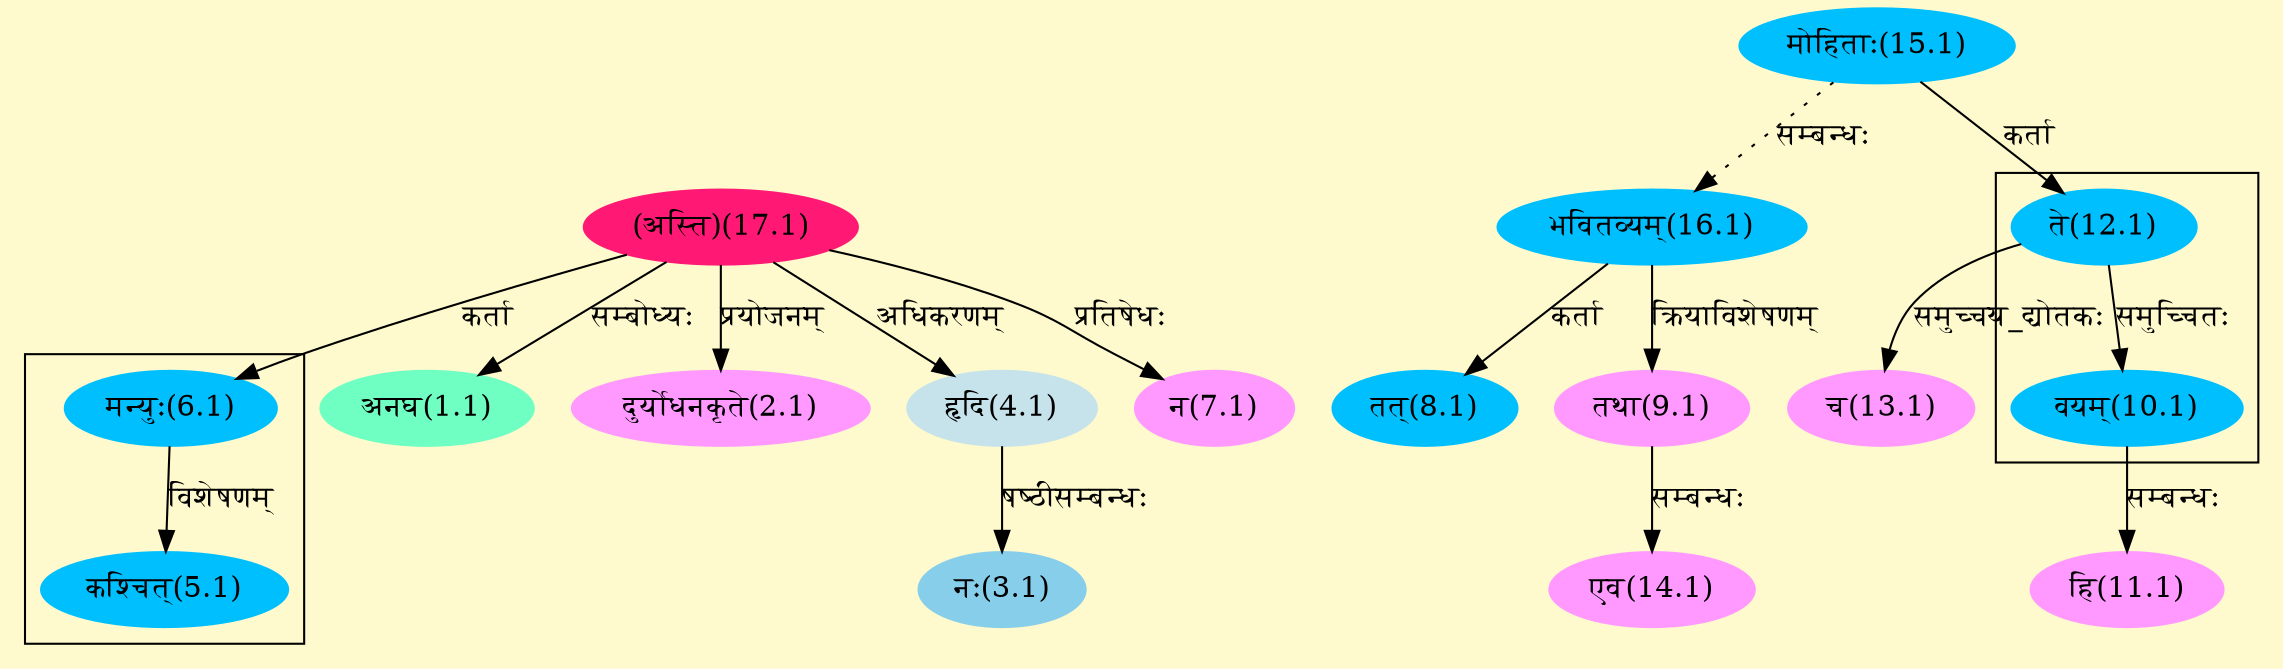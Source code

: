 digraph G{
rankdir=BT;
 compound=true;
 bgcolor="lemonchiffon1";

subgraph cluster_1{
Node5_1 [style=filled, color="#00BFFF" label = "कश्चित्(5.1)"]
Node6_1 [style=filled, color="#00BFFF" label = "मन्युः(6.1)"]

}

subgraph cluster_2{
Node10_1 [style=filled, color="#00BFFF" label = "वयम्(10.1)"]
Node12_1 [style=filled, color="#00BFFF" label = "ते(12.1)"]

}
Node1_1 [style=filled, color="#6FFFC3" label = "अनघ(1.1)"]
Node17_1 [style=filled, color="#FF1975" label = "(अस्ति)(17.1)"]
Node2_1 [style=filled, color="#FF99FF" label = "दुर्योधनकृते(2.1)"]
Node3_1 [style=filled, color="#87CEEB" label = "नः(3.1)"]
Node4_1 [style=filled, color="#C6E2EB" label = "हृदि(4.1)"]
Node6_1 [style=filled, color="#00BFFF" label = "मन्युः(6.1)"]
Node7_1 [style=filled, color="#FF99FF" label = "न(7.1)"]
Node8_1 [style=filled, color="#00BFFF" label = "तत्(8.1)"]
Node16_1 [style=filled, color="#00BFFF" label = "भवितव्यम्(16.1)"]
Node9_1 [style=filled, color="#FF99FF" label = "तथा(9.1)"]
Node11_1 [style=filled, color="#FF99FF" label = "हि(11.1)"]
Node10_1 [style=filled, color="#00BFFF" label = "वयम्(10.1)"]
Node12_1 [style=filled, color="#00BFFF" label = "ते(12.1)"]
Node15_1 [style=filled, color="#00BFFF" label = "मोहिताः(15.1)"]
Node13_1 [style=filled, color="#FF99FF" label = "च(13.1)"]
Node14_1 [style=filled, color="#FF99FF" label = "एव(14.1)"]
/* Start of Relations section */

Node1_1 -> Node17_1 [  label="सम्बोध्यः"  dir="back" ]
Node2_1 -> Node17_1 [  label="प्रयोजनम्"  dir="back" ]
Node3_1 -> Node4_1 [  label="षष्ठीसम्बन्धः"  dir="back" ]
Node4_1 -> Node17_1 [  label="अधिकरणम्"  dir="back" ]
Node5_1 -> Node6_1 [  label="विशेषणम्"  dir="back" ]
Node6_1 -> Node17_1 [  label="कर्ता"  dir="back" ]
Node7_1 -> Node17_1 [  label="प्रतिषेधः"  dir="back" ]
Node8_1 -> Node16_1 [  label="कर्ता"  dir="back" ]
Node9_1 -> Node16_1 [  label="क्रियाविशेषणम्"  dir="back" ]
Node10_1 -> Node12_1 [  label="समुच्चितः"  dir="back" ]
Node11_1 -> Node10_1 [  label="सम्बन्धः"  dir="back" ]
Node12_1 -> Node15_1 [  label="कर्ता"  dir="back" ]
Node13_1 -> Node12_1 [  label="समुच्चय_द्योतकः"  dir="back" ]
Node14_1 -> Node9_1 [  label="सम्बन्धः"  dir="back" ]
Node16_1 -> Node15_1 [ style=dotted label="सम्बन्धः"  dir="back" ]
}
